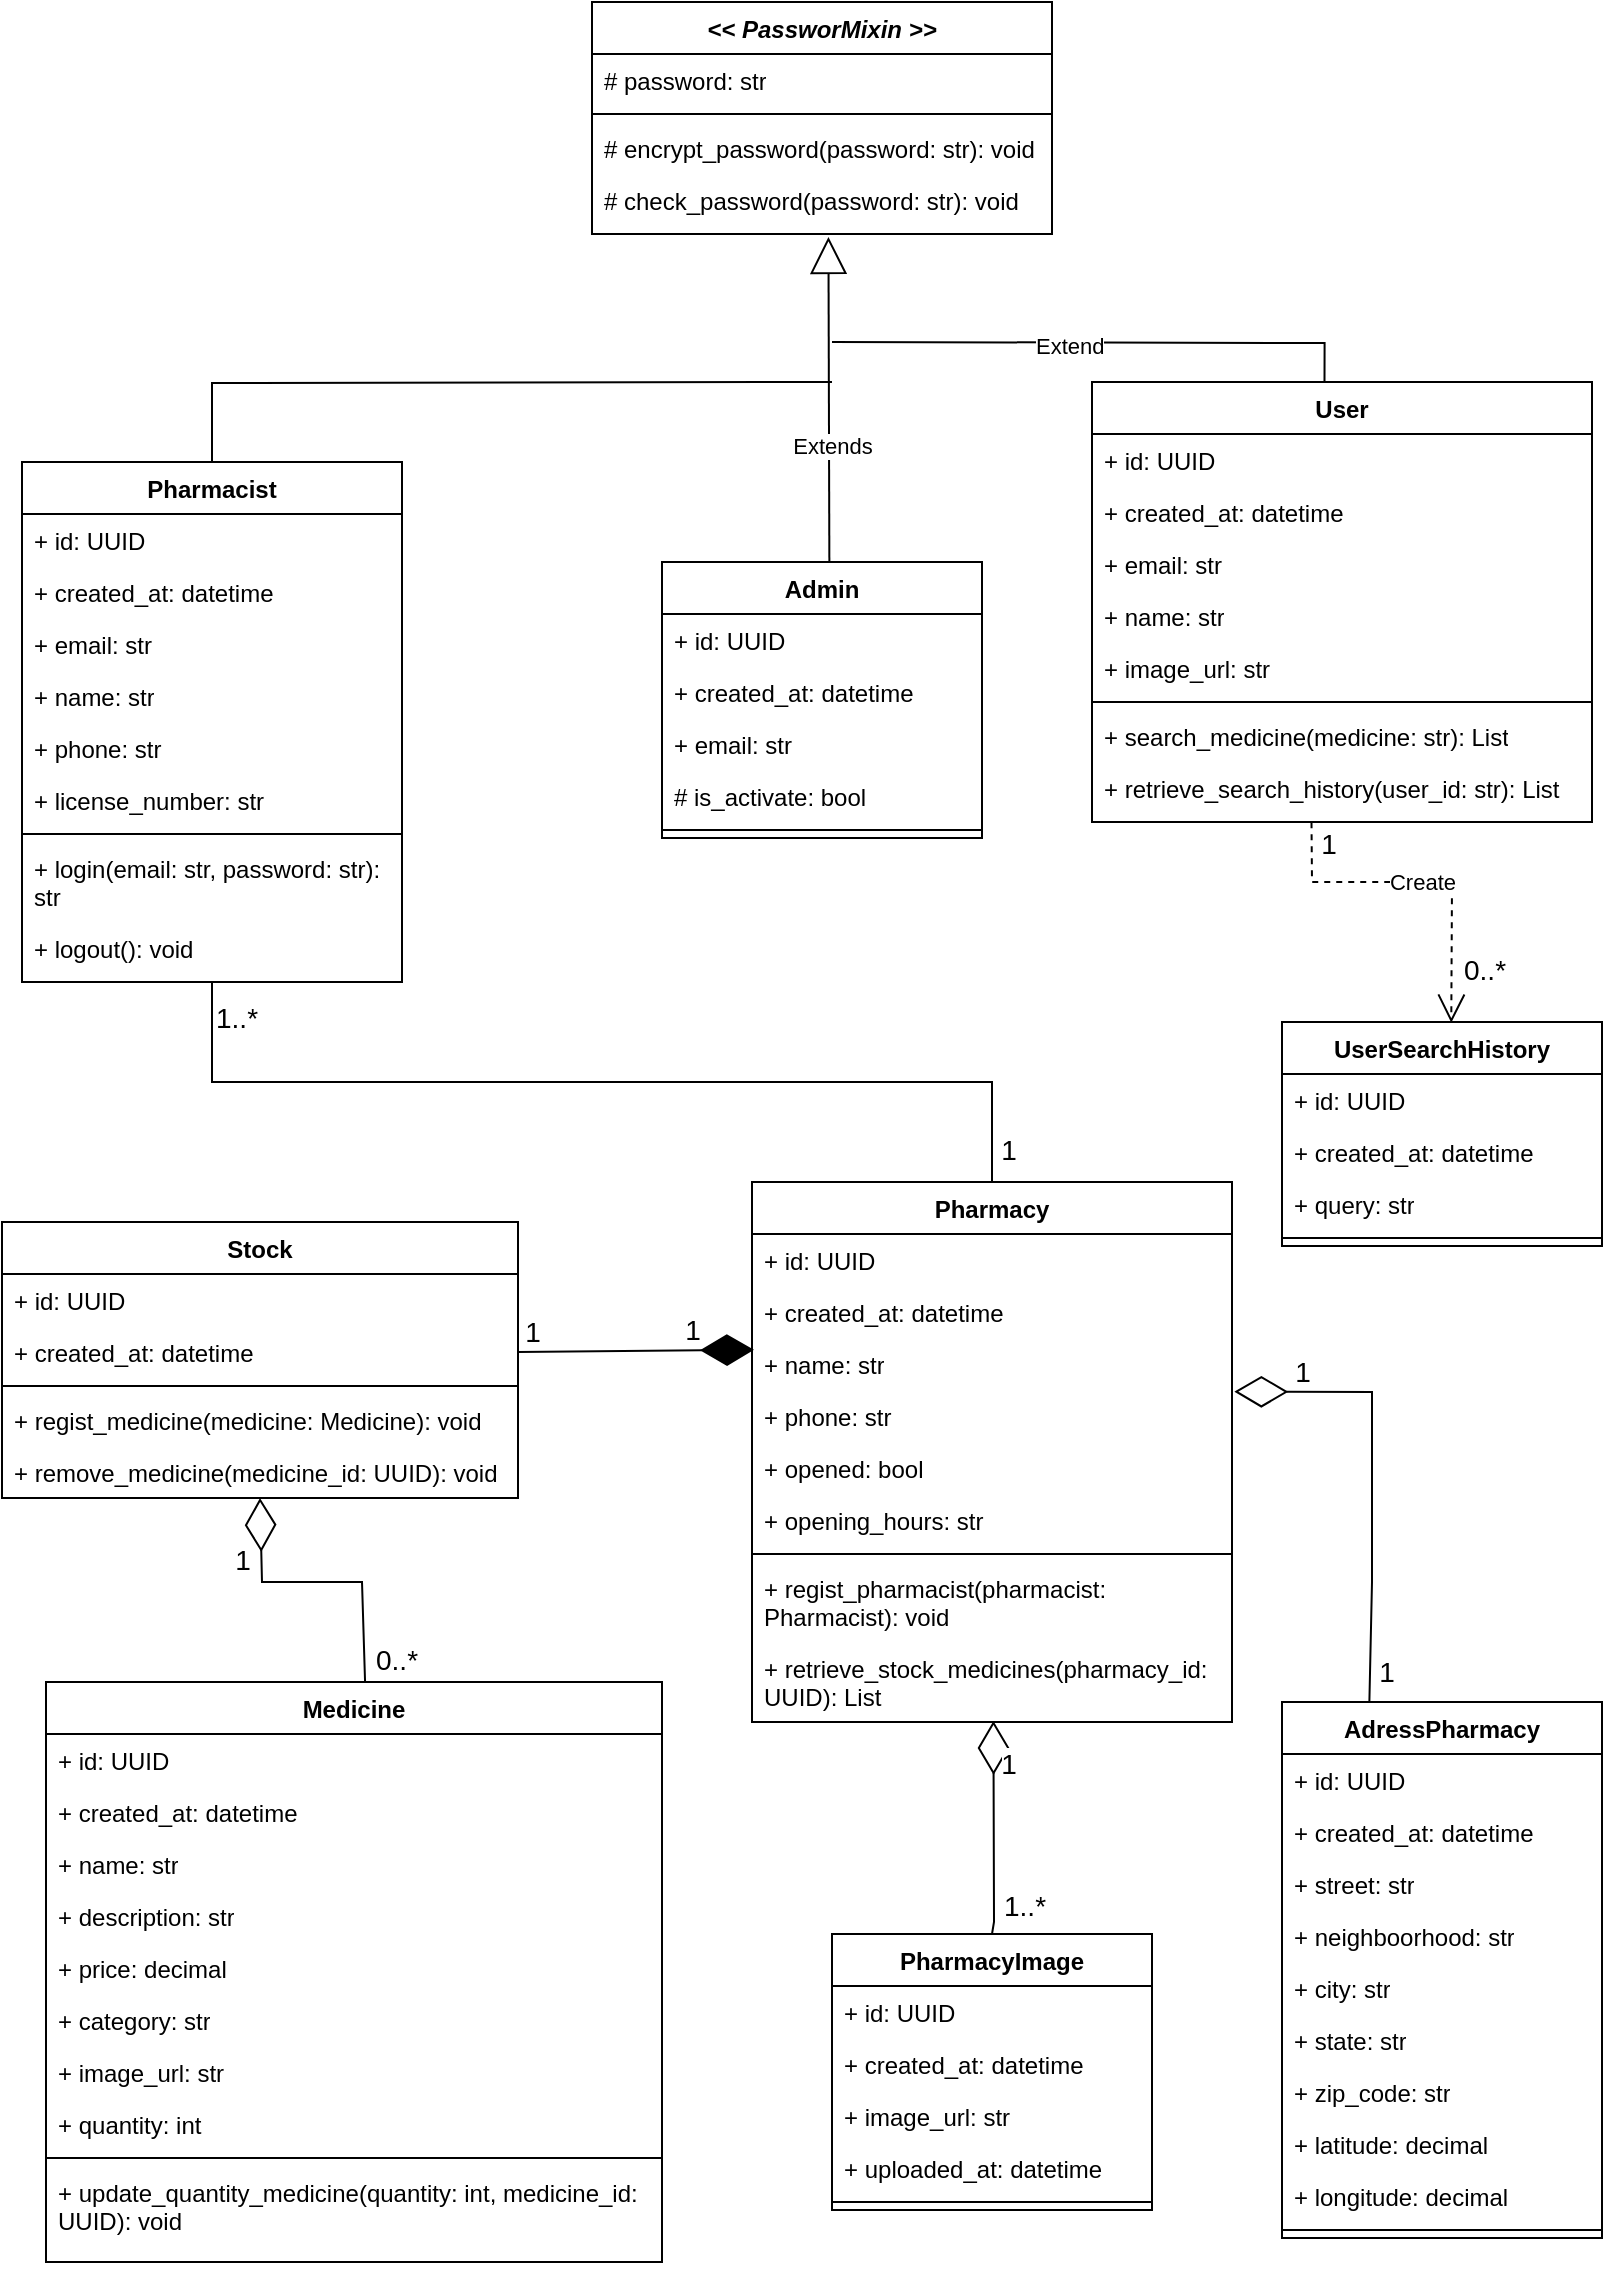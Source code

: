 <mxfile version="26.2.14">
  <diagram id="C5RBs43oDa-KdzZeNtuy" name="Page-1">
    <mxGraphModel dx="1694" dy="2265" grid="1" gridSize="10" guides="1" tooltips="1" connect="1" arrows="1" fold="1" page="1" pageScale="1" pageWidth="827" pageHeight="1169" math="0" shadow="0">
      <root>
        <mxCell id="WIyWlLk6GJQsqaUBKTNV-0" />
        <mxCell id="WIyWlLk6GJQsqaUBKTNV-1" parent="WIyWlLk6GJQsqaUBKTNV-0" />
        <mxCell id="_GFIO8papXf1llvLR9WM-0" value="User" style="swimlane;fontStyle=1;align=center;verticalAlign=top;childLayout=stackLayout;horizontal=1;startSize=26;horizontalStack=0;resizeParent=1;resizeParentMax=0;resizeLast=0;collapsible=1;marginBottom=0;whiteSpace=wrap;html=1;" vertex="1" parent="WIyWlLk6GJQsqaUBKTNV-1">
          <mxGeometry x="565" y="-970" width="250" height="220" as="geometry" />
        </mxCell>
        <mxCell id="_GFIO8papXf1llvLR9WM-46" value="+ id: UUID" style="text;strokeColor=none;fillColor=none;align=left;verticalAlign=top;spacingLeft=4;spacingRight=4;overflow=hidden;rotatable=0;points=[[0,0.5],[1,0.5]];portConstraint=eastwest;whiteSpace=wrap;html=1;" vertex="1" parent="_GFIO8papXf1llvLR9WM-0">
          <mxGeometry y="26" width="250" height="26" as="geometry" />
        </mxCell>
        <mxCell id="_GFIO8papXf1llvLR9WM-49" value="+ created_at: datetime" style="text;strokeColor=none;fillColor=none;align=left;verticalAlign=top;spacingLeft=4;spacingRight=4;overflow=hidden;rotatable=0;points=[[0,0.5],[1,0.5]];portConstraint=eastwest;whiteSpace=wrap;html=1;" vertex="1" parent="_GFIO8papXf1llvLR9WM-0">
          <mxGeometry y="52" width="250" height="26" as="geometry" />
        </mxCell>
        <mxCell id="_GFIO8papXf1llvLR9WM-1" value="&lt;div&gt;+ email: str&lt;/div&gt;" style="text;strokeColor=none;fillColor=none;align=left;verticalAlign=top;spacingLeft=4;spacingRight=4;overflow=hidden;rotatable=0;points=[[0,0.5],[1,0.5]];portConstraint=eastwest;whiteSpace=wrap;html=1;" vertex="1" parent="_GFIO8papXf1llvLR9WM-0">
          <mxGeometry y="78" width="250" height="26" as="geometry" />
        </mxCell>
        <mxCell id="_GFIO8papXf1llvLR9WM-48" value="+ name: str" style="text;strokeColor=none;fillColor=none;align=left;verticalAlign=top;spacingLeft=4;spacingRight=4;overflow=hidden;rotatable=0;points=[[0,0.5],[1,0.5]];portConstraint=eastwest;whiteSpace=wrap;html=1;" vertex="1" parent="_GFIO8papXf1llvLR9WM-0">
          <mxGeometry y="104" width="250" height="26" as="geometry" />
        </mxCell>
        <mxCell id="_GFIO8papXf1llvLR9WM-102" value="+ image_url: str" style="text;strokeColor=none;fillColor=none;align=left;verticalAlign=top;spacingLeft=4;spacingRight=4;overflow=hidden;rotatable=0;points=[[0,0.5],[1,0.5]];portConstraint=eastwest;whiteSpace=wrap;html=1;" vertex="1" parent="_GFIO8papXf1llvLR9WM-0">
          <mxGeometry y="130" width="250" height="26" as="geometry" />
        </mxCell>
        <mxCell id="_GFIO8papXf1llvLR9WM-2" value="" style="line;strokeWidth=1;fillColor=none;align=left;verticalAlign=middle;spacingTop=-1;spacingLeft=3;spacingRight=3;rotatable=0;labelPosition=right;points=[];portConstraint=eastwest;strokeColor=inherit;" vertex="1" parent="_GFIO8papXf1llvLR9WM-0">
          <mxGeometry y="156" width="250" height="8" as="geometry" />
        </mxCell>
        <mxCell id="_GFIO8papXf1llvLR9WM-176" value="+ search_medicine(medicine: str): List" style="text;strokeColor=none;fillColor=none;align=left;verticalAlign=top;spacingLeft=4;spacingRight=4;overflow=hidden;rotatable=0;points=[[0,0.5],[1,0.5]];portConstraint=eastwest;whiteSpace=wrap;html=1;" vertex="1" parent="_GFIO8papXf1llvLR9WM-0">
          <mxGeometry y="164" width="250" height="26" as="geometry" />
        </mxCell>
        <mxCell id="_GFIO8papXf1llvLR9WM-184" value="+ retrieve_search_history(user_id: str): List" style="text;strokeColor=none;fillColor=none;align=left;verticalAlign=top;spacingLeft=4;spacingRight=4;overflow=hidden;rotatable=0;points=[[0,0.5],[1,0.5]];portConstraint=eastwest;whiteSpace=wrap;html=1;" vertex="1" parent="_GFIO8papXf1llvLR9WM-0">
          <mxGeometry y="190" width="250" height="30" as="geometry" />
        </mxCell>
        <mxCell id="_GFIO8papXf1llvLR9WM-4" value="Admin" style="swimlane;fontStyle=1;align=center;verticalAlign=top;childLayout=stackLayout;horizontal=1;startSize=26;horizontalStack=0;resizeParent=1;resizeParentMax=0;resizeLast=0;collapsible=1;marginBottom=0;whiteSpace=wrap;html=1;" vertex="1" parent="WIyWlLk6GJQsqaUBKTNV-1">
          <mxGeometry x="350" y="-880" width="160" height="138" as="geometry" />
        </mxCell>
        <mxCell id="_GFIO8papXf1llvLR9WM-5" value="+ id: UUID" style="text;strokeColor=none;fillColor=none;align=left;verticalAlign=top;spacingLeft=4;spacingRight=4;overflow=hidden;rotatable=0;points=[[0,0.5],[1,0.5]];portConstraint=eastwest;whiteSpace=wrap;html=1;" vertex="1" parent="_GFIO8papXf1llvLR9WM-4">
          <mxGeometry y="26" width="160" height="26" as="geometry" />
        </mxCell>
        <mxCell id="_GFIO8papXf1llvLR9WM-55" value="+ created_at: datetime" style="text;strokeColor=none;fillColor=none;align=left;verticalAlign=top;spacingLeft=4;spacingRight=4;overflow=hidden;rotatable=0;points=[[0,0.5],[1,0.5]];portConstraint=eastwest;whiteSpace=wrap;html=1;" vertex="1" parent="_GFIO8papXf1llvLR9WM-4">
          <mxGeometry y="52" width="160" height="26" as="geometry" />
        </mxCell>
        <mxCell id="_GFIO8papXf1llvLR9WM-53" value="+ email: str" style="text;strokeColor=none;fillColor=none;align=left;verticalAlign=top;spacingLeft=4;spacingRight=4;overflow=hidden;rotatable=0;points=[[0,0.5],[1,0.5]];portConstraint=eastwest;whiteSpace=wrap;html=1;" vertex="1" parent="_GFIO8papXf1llvLR9WM-4">
          <mxGeometry y="78" width="160" height="26" as="geometry" />
        </mxCell>
        <mxCell id="_GFIO8papXf1llvLR9WM-105" value="# is_activate: bool" style="text;strokeColor=none;fillColor=none;align=left;verticalAlign=top;spacingLeft=4;spacingRight=4;overflow=hidden;rotatable=0;points=[[0,0.5],[1,0.5]];portConstraint=eastwest;whiteSpace=wrap;html=1;" vertex="1" parent="_GFIO8papXf1llvLR9WM-4">
          <mxGeometry y="104" width="160" height="26" as="geometry" />
        </mxCell>
        <mxCell id="_GFIO8papXf1llvLR9WM-6" value="" style="line;strokeWidth=1;fillColor=none;align=left;verticalAlign=middle;spacingTop=-1;spacingLeft=3;spacingRight=3;rotatable=0;labelPosition=right;points=[];portConstraint=eastwest;strokeColor=inherit;" vertex="1" parent="_GFIO8papXf1llvLR9WM-4">
          <mxGeometry y="130" width="160" height="8" as="geometry" />
        </mxCell>
        <mxCell id="_GFIO8papXf1llvLR9WM-8" value="UserSearchHistory" style="swimlane;fontStyle=1;align=center;verticalAlign=top;childLayout=stackLayout;horizontal=1;startSize=26;horizontalStack=0;resizeParent=1;resizeParentMax=0;resizeLast=0;collapsible=1;marginBottom=0;whiteSpace=wrap;html=1;" vertex="1" parent="WIyWlLk6GJQsqaUBKTNV-1">
          <mxGeometry x="660" y="-650" width="160" height="112" as="geometry" />
        </mxCell>
        <mxCell id="_GFIO8papXf1llvLR9WM-9" value="+ id: UUID" style="text;strokeColor=none;fillColor=none;align=left;verticalAlign=top;spacingLeft=4;spacingRight=4;overflow=hidden;rotatable=0;points=[[0,0.5],[1,0.5]];portConstraint=eastwest;whiteSpace=wrap;html=1;" vertex="1" parent="_GFIO8papXf1llvLR9WM-8">
          <mxGeometry y="26" width="160" height="26" as="geometry" />
        </mxCell>
        <mxCell id="_GFIO8papXf1llvLR9WM-106" value="+ created_at: datetime" style="text;strokeColor=none;fillColor=none;align=left;verticalAlign=top;spacingLeft=4;spacingRight=4;overflow=hidden;rotatable=0;points=[[0,0.5],[1,0.5]];portConstraint=eastwest;whiteSpace=wrap;html=1;" vertex="1" parent="_GFIO8papXf1llvLR9WM-8">
          <mxGeometry y="52" width="160" height="26" as="geometry" />
        </mxCell>
        <mxCell id="_GFIO8papXf1llvLR9WM-107" value="+ query: str" style="text;strokeColor=none;fillColor=none;align=left;verticalAlign=top;spacingLeft=4;spacingRight=4;overflow=hidden;rotatable=0;points=[[0,0.5],[1,0.5]];portConstraint=eastwest;whiteSpace=wrap;html=1;" vertex="1" parent="_GFIO8papXf1llvLR9WM-8">
          <mxGeometry y="78" width="160" height="26" as="geometry" />
        </mxCell>
        <mxCell id="_GFIO8papXf1llvLR9WM-10" value="" style="line;strokeWidth=1;fillColor=none;align=left;verticalAlign=middle;spacingTop=-1;spacingLeft=3;spacingRight=3;rotatable=0;labelPosition=right;points=[];portConstraint=eastwest;strokeColor=inherit;" vertex="1" parent="_GFIO8papXf1llvLR9WM-8">
          <mxGeometry y="104" width="160" height="8" as="geometry" />
        </mxCell>
        <mxCell id="_GFIO8papXf1llvLR9WM-12" value="Pharmacy" style="swimlane;fontStyle=1;align=center;verticalAlign=top;childLayout=stackLayout;horizontal=1;startSize=26;horizontalStack=0;resizeParent=1;resizeParentMax=0;resizeLast=0;collapsible=1;marginBottom=0;whiteSpace=wrap;html=1;" vertex="1" parent="WIyWlLk6GJQsqaUBKTNV-1">
          <mxGeometry x="395" y="-570" width="240" height="270" as="geometry" />
        </mxCell>
        <mxCell id="_GFIO8papXf1llvLR9WM-125" value="+ id: UUID" style="text;strokeColor=none;fillColor=none;align=left;verticalAlign=top;spacingLeft=4;spacingRight=4;overflow=hidden;rotatable=0;points=[[0,0.5],[1,0.5]];portConstraint=eastwest;whiteSpace=wrap;html=1;" vertex="1" parent="_GFIO8papXf1llvLR9WM-12">
          <mxGeometry y="26" width="240" height="26" as="geometry" />
        </mxCell>
        <mxCell id="_GFIO8papXf1llvLR9WM-13" value="+ created_at: datetime" style="text;strokeColor=none;fillColor=none;align=left;verticalAlign=top;spacingLeft=4;spacingRight=4;overflow=hidden;rotatable=0;points=[[0,0.5],[1,0.5]];portConstraint=eastwest;whiteSpace=wrap;html=1;" vertex="1" parent="_GFIO8papXf1llvLR9WM-12">
          <mxGeometry y="52" width="240" height="26" as="geometry" />
        </mxCell>
        <mxCell id="_GFIO8papXf1llvLR9WM-130" value="+ name: str" style="text;strokeColor=none;fillColor=none;align=left;verticalAlign=top;spacingLeft=4;spacingRight=4;overflow=hidden;rotatable=0;points=[[0,0.5],[1,0.5]];portConstraint=eastwest;whiteSpace=wrap;html=1;" vertex="1" parent="_GFIO8papXf1llvLR9WM-12">
          <mxGeometry y="78" width="240" height="26" as="geometry" />
        </mxCell>
        <mxCell id="_GFIO8papXf1llvLR9WM-129" value="+ phone: str" style="text;strokeColor=none;fillColor=none;align=left;verticalAlign=top;spacingLeft=4;spacingRight=4;overflow=hidden;rotatable=0;points=[[0,0.5],[1,0.5]];portConstraint=eastwest;whiteSpace=wrap;html=1;" vertex="1" parent="_GFIO8papXf1llvLR9WM-12">
          <mxGeometry y="104" width="240" height="26" as="geometry" />
        </mxCell>
        <mxCell id="_GFIO8papXf1llvLR9WM-128" value="+ opened: bool" style="text;strokeColor=none;fillColor=none;align=left;verticalAlign=top;spacingLeft=4;spacingRight=4;overflow=hidden;rotatable=0;points=[[0,0.5],[1,0.5]];portConstraint=eastwest;whiteSpace=wrap;html=1;" vertex="1" parent="_GFIO8papXf1llvLR9WM-12">
          <mxGeometry y="130" width="240" height="26" as="geometry" />
        </mxCell>
        <mxCell id="_GFIO8papXf1llvLR9WM-127" value="+ opening_hours: str" style="text;strokeColor=none;fillColor=none;align=left;verticalAlign=top;spacingLeft=4;spacingRight=4;overflow=hidden;rotatable=0;points=[[0,0.5],[1,0.5]];portConstraint=eastwest;whiteSpace=wrap;html=1;" vertex="1" parent="_GFIO8papXf1llvLR9WM-12">
          <mxGeometry y="156" width="240" height="26" as="geometry" />
        </mxCell>
        <mxCell id="_GFIO8papXf1llvLR9WM-14" value="" style="line;strokeWidth=1;fillColor=none;align=left;verticalAlign=middle;spacingTop=-1;spacingLeft=3;spacingRight=3;rotatable=0;labelPosition=right;points=[];portConstraint=eastwest;strokeColor=inherit;" vertex="1" parent="_GFIO8papXf1llvLR9WM-12">
          <mxGeometry y="182" width="240" height="8" as="geometry" />
        </mxCell>
        <mxCell id="_GFIO8papXf1llvLR9WM-15" value="+ regist_pharmacist(pharmacist: Pharmacist): void" style="text;strokeColor=none;fillColor=none;align=left;verticalAlign=top;spacingLeft=4;spacingRight=4;overflow=hidden;rotatable=0;points=[[0,0.5],[1,0.5]];portConstraint=eastwest;whiteSpace=wrap;html=1;" vertex="1" parent="_GFIO8papXf1llvLR9WM-12">
          <mxGeometry y="190" width="240" height="40" as="geometry" />
        </mxCell>
        <mxCell id="_GFIO8papXf1llvLR9WM-165" value="+ retrieve_stock_medicines(pharmacy_id: UUID): List" style="text;strokeColor=none;fillColor=none;align=left;verticalAlign=top;spacingLeft=4;spacingRight=4;overflow=hidden;rotatable=0;points=[[0,0.5],[1,0.5]];portConstraint=eastwest;whiteSpace=wrap;html=1;" vertex="1" parent="_GFIO8papXf1llvLR9WM-12">
          <mxGeometry y="230" width="240" height="40" as="geometry" />
        </mxCell>
        <mxCell id="_GFIO8papXf1llvLR9WM-16" value="Pharmacist" style="swimlane;fontStyle=1;align=center;verticalAlign=top;childLayout=stackLayout;horizontal=1;startSize=26;horizontalStack=0;resizeParent=1;resizeParentMax=0;resizeLast=0;collapsible=1;marginBottom=0;whiteSpace=wrap;html=1;" vertex="1" parent="WIyWlLk6GJQsqaUBKTNV-1">
          <mxGeometry x="30" y="-930" width="190" height="260" as="geometry" />
        </mxCell>
        <mxCell id="_GFIO8papXf1llvLR9WM-17" value="+ id: UUID" style="text;strokeColor=none;fillColor=none;align=left;verticalAlign=top;spacingLeft=4;spacingRight=4;overflow=hidden;rotatable=0;points=[[0,0.5],[1,0.5]];portConstraint=eastwest;whiteSpace=wrap;html=1;" vertex="1" parent="_GFIO8papXf1llvLR9WM-16">
          <mxGeometry y="26" width="190" height="26" as="geometry" />
        </mxCell>
        <mxCell id="_GFIO8papXf1llvLR9WM-103" value="+ created_at: datetime" style="text;strokeColor=none;fillColor=none;align=left;verticalAlign=top;spacingLeft=4;spacingRight=4;overflow=hidden;rotatable=0;points=[[0,0.5],[1,0.5]];portConstraint=eastwest;whiteSpace=wrap;html=1;" vertex="1" parent="_GFIO8papXf1llvLR9WM-16">
          <mxGeometry y="52" width="190" height="26" as="geometry" />
        </mxCell>
        <mxCell id="_GFIO8papXf1llvLR9WM-104" value="+ email: str" style="text;strokeColor=none;fillColor=none;align=left;verticalAlign=top;spacingLeft=4;spacingRight=4;overflow=hidden;rotatable=0;points=[[0,0.5],[1,0.5]];portConstraint=eastwest;whiteSpace=wrap;html=1;" vertex="1" parent="_GFIO8papXf1llvLR9WM-16">
          <mxGeometry y="78" width="190" height="26" as="geometry" />
        </mxCell>
        <mxCell id="_GFIO8papXf1llvLR9WM-143" value="+ name: str" style="text;strokeColor=none;fillColor=none;align=left;verticalAlign=top;spacingLeft=4;spacingRight=4;overflow=hidden;rotatable=0;points=[[0,0.5],[1,0.5]];portConstraint=eastwest;whiteSpace=wrap;html=1;" vertex="1" parent="_GFIO8papXf1llvLR9WM-16">
          <mxGeometry y="104" width="190" height="26" as="geometry" />
        </mxCell>
        <mxCell id="_GFIO8papXf1llvLR9WM-142" value="+ phone: str" style="text;strokeColor=none;fillColor=none;align=left;verticalAlign=top;spacingLeft=4;spacingRight=4;overflow=hidden;rotatable=0;points=[[0,0.5],[1,0.5]];portConstraint=eastwest;whiteSpace=wrap;html=1;" vertex="1" parent="_GFIO8papXf1llvLR9WM-16">
          <mxGeometry y="130" width="190" height="26" as="geometry" />
        </mxCell>
        <mxCell id="_GFIO8papXf1llvLR9WM-141" value="+ license_number: str" style="text;strokeColor=none;fillColor=none;align=left;verticalAlign=top;spacingLeft=4;spacingRight=4;overflow=hidden;rotatable=0;points=[[0,0.5],[1,0.5]];portConstraint=eastwest;whiteSpace=wrap;html=1;" vertex="1" parent="_GFIO8papXf1llvLR9WM-16">
          <mxGeometry y="156" width="190" height="26" as="geometry" />
        </mxCell>
        <mxCell id="_GFIO8papXf1llvLR9WM-168" style="line;strokeWidth=1;fillColor=none;align=left;verticalAlign=middle;spacingTop=-1;spacingLeft=3;spacingRight=3;rotatable=0;labelPosition=right;points=[];portConstraint=eastwest;strokeColor=inherit;" vertex="1" parent="_GFIO8papXf1llvLR9WM-16">
          <mxGeometry y="182" width="190" height="8" as="geometry" />
        </mxCell>
        <mxCell id="_GFIO8papXf1llvLR9WM-174" value="+ login(email: str, password: str): str" style="text;strokeColor=none;fillColor=none;align=left;verticalAlign=top;spacingLeft=4;spacingRight=4;overflow=hidden;rotatable=0;points=[[0,0.5],[1,0.5]];portConstraint=eastwest;whiteSpace=wrap;html=1;" vertex="1" parent="_GFIO8papXf1llvLR9WM-16">
          <mxGeometry y="190" width="190" height="40" as="geometry" />
        </mxCell>
        <mxCell id="_GFIO8papXf1llvLR9WM-175" value="+ logout(): void" style="text;strokeColor=none;fillColor=none;align=left;verticalAlign=top;spacingLeft=4;spacingRight=4;overflow=hidden;rotatable=0;points=[[0,0.5],[1,0.5]];portConstraint=eastwest;whiteSpace=wrap;html=1;" vertex="1" parent="_GFIO8papXf1llvLR9WM-16">
          <mxGeometry y="230" width="190" height="30" as="geometry" />
        </mxCell>
        <mxCell id="_GFIO8papXf1llvLR9WM-20" value="Stock" style="swimlane;fontStyle=1;align=center;verticalAlign=top;childLayout=stackLayout;horizontal=1;startSize=26;horizontalStack=0;resizeParent=1;resizeParentMax=0;resizeLast=0;collapsible=1;marginBottom=0;whiteSpace=wrap;html=1;" vertex="1" parent="WIyWlLk6GJQsqaUBKTNV-1">
          <mxGeometry x="20" y="-550" width="258" height="138" as="geometry" />
        </mxCell>
        <mxCell id="_GFIO8papXf1llvLR9WM-108" value="+ id: UUID" style="text;strokeColor=none;fillColor=none;align=left;verticalAlign=top;spacingLeft=4;spacingRight=4;overflow=hidden;rotatable=0;points=[[0,0.5],[1,0.5]];portConstraint=eastwest;whiteSpace=wrap;html=1;" vertex="1" parent="_GFIO8papXf1llvLR9WM-20">
          <mxGeometry y="26" width="258" height="26" as="geometry" />
        </mxCell>
        <mxCell id="_GFIO8papXf1llvLR9WM-110" value="+ created_at: datetime" style="text;strokeColor=none;fillColor=none;align=left;verticalAlign=top;spacingLeft=4;spacingRight=4;overflow=hidden;rotatable=0;points=[[0,0.5],[1,0.5]];portConstraint=eastwest;whiteSpace=wrap;html=1;" vertex="1" parent="_GFIO8papXf1llvLR9WM-20">
          <mxGeometry y="52" width="258" height="26" as="geometry" />
        </mxCell>
        <mxCell id="_GFIO8papXf1llvLR9WM-162" style="line;strokeWidth=1;fillColor=none;align=left;verticalAlign=middle;spacingTop=-1;spacingLeft=3;spacingRight=3;rotatable=0;labelPosition=right;points=[];portConstraint=eastwest;strokeColor=inherit;" vertex="1" parent="_GFIO8papXf1llvLR9WM-20">
          <mxGeometry y="78" width="258" height="8" as="geometry" />
        </mxCell>
        <mxCell id="_GFIO8papXf1llvLR9WM-163" value="+ regist_medicine(medicine: Medicine): void" style="text;strokeColor=none;fillColor=none;align=left;verticalAlign=top;spacingLeft=4;spacingRight=4;overflow=hidden;rotatable=0;points=[[0,0.5],[1,0.5]];portConstraint=eastwest;whiteSpace=wrap;html=1;" vertex="1" parent="_GFIO8papXf1llvLR9WM-20">
          <mxGeometry y="86" width="258" height="26" as="geometry" />
        </mxCell>
        <mxCell id="_GFIO8papXf1llvLR9WM-164" value="+ remove_medicine(medicine_id: UUID): void" style="text;strokeColor=none;fillColor=none;align=left;verticalAlign=top;spacingLeft=4;spacingRight=4;overflow=hidden;rotatable=0;points=[[0,0.5],[1,0.5]];portConstraint=eastwest;whiteSpace=wrap;html=1;" vertex="1" parent="_GFIO8papXf1llvLR9WM-20">
          <mxGeometry y="112" width="258" height="26" as="geometry" />
        </mxCell>
        <mxCell id="_GFIO8papXf1llvLR9WM-29" value="AdressPharmacy" style="swimlane;fontStyle=1;align=center;verticalAlign=top;childLayout=stackLayout;horizontal=1;startSize=26;horizontalStack=0;resizeParent=1;resizeParentMax=0;resizeLast=0;collapsible=1;marginBottom=0;whiteSpace=wrap;html=1;" vertex="1" parent="WIyWlLk6GJQsqaUBKTNV-1">
          <mxGeometry x="660" y="-310" width="160" height="268" as="geometry" />
        </mxCell>
        <mxCell id="_GFIO8papXf1llvLR9WM-30" value="+ id: UUID" style="text;strokeColor=none;fillColor=none;align=left;verticalAlign=top;spacingLeft=4;spacingRight=4;overflow=hidden;rotatable=0;points=[[0,0.5],[1,0.5]];portConstraint=eastwest;whiteSpace=wrap;html=1;" vertex="1" parent="_GFIO8papXf1llvLR9WM-29">
          <mxGeometry y="26" width="160" height="26" as="geometry" />
        </mxCell>
        <mxCell id="_GFIO8papXf1llvLR9WM-124" value="+ created_at: datetime" style="text;strokeColor=none;fillColor=none;align=left;verticalAlign=top;spacingLeft=4;spacingRight=4;overflow=hidden;rotatable=0;points=[[0,0.5],[1,0.5]];portConstraint=eastwest;whiteSpace=wrap;html=1;" vertex="1" parent="_GFIO8papXf1llvLR9WM-29">
          <mxGeometry y="52" width="160" height="26" as="geometry" />
        </mxCell>
        <mxCell id="_GFIO8papXf1llvLR9WM-146" value="+ street: str" style="text;strokeColor=none;fillColor=none;align=left;verticalAlign=top;spacingLeft=4;spacingRight=4;overflow=hidden;rotatable=0;points=[[0,0.5],[1,0.5]];portConstraint=eastwest;whiteSpace=wrap;html=1;" vertex="1" parent="_GFIO8papXf1llvLR9WM-29">
          <mxGeometry y="78" width="160" height="26" as="geometry" />
        </mxCell>
        <mxCell id="_GFIO8papXf1llvLR9WM-145" value="+ neighboorhood: str" style="text;strokeColor=none;fillColor=none;align=left;verticalAlign=top;spacingLeft=4;spacingRight=4;overflow=hidden;rotatable=0;points=[[0,0.5],[1,0.5]];portConstraint=eastwest;whiteSpace=wrap;html=1;" vertex="1" parent="_GFIO8papXf1llvLR9WM-29">
          <mxGeometry y="104" width="160" height="26" as="geometry" />
        </mxCell>
        <mxCell id="_GFIO8papXf1llvLR9WM-144" value="+ city: str" style="text;strokeColor=none;fillColor=none;align=left;verticalAlign=top;spacingLeft=4;spacingRight=4;overflow=hidden;rotatable=0;points=[[0,0.5],[1,0.5]];portConstraint=eastwest;whiteSpace=wrap;html=1;" vertex="1" parent="_GFIO8papXf1llvLR9WM-29">
          <mxGeometry y="130" width="160" height="26" as="geometry" />
        </mxCell>
        <mxCell id="_GFIO8papXf1llvLR9WM-150" value="+ state: str" style="text;strokeColor=none;fillColor=none;align=left;verticalAlign=top;spacingLeft=4;spacingRight=4;overflow=hidden;rotatable=0;points=[[0,0.5],[1,0.5]];portConstraint=eastwest;whiteSpace=wrap;html=1;" vertex="1" parent="_GFIO8papXf1llvLR9WM-29">
          <mxGeometry y="156" width="160" height="26" as="geometry" />
        </mxCell>
        <mxCell id="_GFIO8papXf1llvLR9WM-149" value="+ zip_code: str" style="text;strokeColor=none;fillColor=none;align=left;verticalAlign=top;spacingLeft=4;spacingRight=4;overflow=hidden;rotatable=0;points=[[0,0.5],[1,0.5]];portConstraint=eastwest;whiteSpace=wrap;html=1;" vertex="1" parent="_GFIO8papXf1llvLR9WM-29">
          <mxGeometry y="182" width="160" height="26" as="geometry" />
        </mxCell>
        <mxCell id="_GFIO8papXf1llvLR9WM-148" value="+ latitude: decimal" style="text;strokeColor=none;fillColor=none;align=left;verticalAlign=top;spacingLeft=4;spacingRight=4;overflow=hidden;rotatable=0;points=[[0,0.5],[1,0.5]];portConstraint=eastwest;whiteSpace=wrap;html=1;" vertex="1" parent="_GFIO8papXf1llvLR9WM-29">
          <mxGeometry y="208" width="160" height="26" as="geometry" />
        </mxCell>
        <mxCell id="_GFIO8papXf1llvLR9WM-151" value="+ longitude: decimal" style="text;strokeColor=none;fillColor=none;align=left;verticalAlign=top;spacingLeft=4;spacingRight=4;overflow=hidden;rotatable=0;points=[[0,0.5],[1,0.5]];portConstraint=eastwest;whiteSpace=wrap;html=1;" vertex="1" parent="_GFIO8papXf1llvLR9WM-29">
          <mxGeometry y="234" width="160" height="26" as="geometry" />
        </mxCell>
        <mxCell id="_GFIO8papXf1llvLR9WM-31" value="" style="line;strokeWidth=1;fillColor=none;align=left;verticalAlign=middle;spacingTop=-1;spacingLeft=3;spacingRight=3;rotatable=0;labelPosition=right;points=[];portConstraint=eastwest;strokeColor=inherit;" vertex="1" parent="_GFIO8papXf1llvLR9WM-29">
          <mxGeometry y="260" width="160" height="8" as="geometry" />
        </mxCell>
        <mxCell id="_GFIO8papXf1llvLR9WM-41" value="PharmacyImage" style="swimlane;fontStyle=1;align=center;verticalAlign=top;childLayout=stackLayout;horizontal=1;startSize=26;horizontalStack=0;resizeParent=1;resizeParentMax=0;resizeLast=0;collapsible=1;marginBottom=0;whiteSpace=wrap;html=1;" vertex="1" parent="WIyWlLk6GJQsqaUBKTNV-1">
          <mxGeometry x="435" y="-194" width="160" height="138" as="geometry" />
        </mxCell>
        <mxCell id="_GFIO8papXf1llvLR9WM-123" value="+ id: UUID" style="text;strokeColor=none;fillColor=none;align=left;verticalAlign=top;spacingLeft=4;spacingRight=4;overflow=hidden;rotatable=0;points=[[0,0.5],[1,0.5]];portConstraint=eastwest;whiteSpace=wrap;html=1;" vertex="1" parent="_GFIO8papXf1llvLR9WM-41">
          <mxGeometry y="26" width="160" height="26" as="geometry" />
        </mxCell>
        <mxCell id="_GFIO8papXf1llvLR9WM-42" value="+ created_at: datetime" style="text;strokeColor=none;fillColor=none;align=left;verticalAlign=top;spacingLeft=4;spacingRight=4;overflow=hidden;rotatable=0;points=[[0,0.5],[1,0.5]];portConstraint=eastwest;whiteSpace=wrap;html=1;" vertex="1" parent="_GFIO8papXf1llvLR9WM-41">
          <mxGeometry y="52" width="160" height="26" as="geometry" />
        </mxCell>
        <mxCell id="_GFIO8papXf1llvLR9WM-139" value="+ image_url: str" style="text;strokeColor=none;fillColor=none;align=left;verticalAlign=top;spacingLeft=4;spacingRight=4;overflow=hidden;rotatable=0;points=[[0,0.5],[1,0.5]];portConstraint=eastwest;whiteSpace=wrap;html=1;" vertex="1" parent="_GFIO8papXf1llvLR9WM-41">
          <mxGeometry y="78" width="160" height="26" as="geometry" />
        </mxCell>
        <mxCell id="_GFIO8papXf1llvLR9WM-147" value="+ uploaded_at: datetime" style="text;strokeColor=none;fillColor=none;align=left;verticalAlign=top;spacingLeft=4;spacingRight=4;overflow=hidden;rotatable=0;points=[[0,0.5],[1,0.5]];portConstraint=eastwest;whiteSpace=wrap;html=1;" vertex="1" parent="_GFIO8papXf1llvLR9WM-41">
          <mxGeometry y="104" width="160" height="26" as="geometry" />
        </mxCell>
        <mxCell id="_GFIO8papXf1llvLR9WM-43" value="" style="line;strokeWidth=1;fillColor=none;align=left;verticalAlign=middle;spacingTop=-1;spacingLeft=3;spacingRight=3;rotatable=0;labelPosition=right;points=[];portConstraint=eastwest;strokeColor=inherit;" vertex="1" parent="_GFIO8papXf1llvLR9WM-41">
          <mxGeometry y="130" width="160" height="8" as="geometry" />
        </mxCell>
        <mxCell id="_GFIO8papXf1llvLR9WM-56" value="&lt;i&gt;&amp;lt;&amp;lt; PassworMixin &amp;gt;&amp;gt;&lt;/i&gt;" style="swimlane;fontStyle=1;align=center;verticalAlign=top;childLayout=stackLayout;horizontal=1;startSize=26;horizontalStack=0;resizeParent=1;resizeParentMax=0;resizeLast=0;collapsible=1;marginBottom=0;whiteSpace=wrap;html=1;" vertex="1" parent="WIyWlLk6GJQsqaUBKTNV-1">
          <mxGeometry x="315" y="-1160" width="230" height="116" as="geometry" />
        </mxCell>
        <mxCell id="_GFIO8papXf1llvLR9WM-59" value="# password: str" style="text;strokeColor=none;fillColor=none;align=left;verticalAlign=top;spacingLeft=4;spacingRight=4;overflow=hidden;rotatable=0;points=[[0,0.5],[1,0.5]];portConstraint=eastwest;whiteSpace=wrap;html=1;" vertex="1" parent="_GFIO8papXf1llvLR9WM-56">
          <mxGeometry y="26" width="230" height="26" as="geometry" />
        </mxCell>
        <mxCell id="_GFIO8papXf1llvLR9WM-62" value="" style="line;strokeWidth=1;fillColor=none;align=left;verticalAlign=middle;spacingTop=-1;spacingLeft=3;spacingRight=3;rotatable=0;labelPosition=right;points=[];portConstraint=eastwest;strokeColor=inherit;" vertex="1" parent="_GFIO8papXf1llvLR9WM-56">
          <mxGeometry y="52" width="230" height="8" as="geometry" />
        </mxCell>
        <mxCell id="_GFIO8papXf1llvLR9WM-63" value="# encrypt_password(password: str): void&amp;nbsp;" style="text;strokeColor=none;fillColor=none;align=left;verticalAlign=top;spacingLeft=4;spacingRight=4;overflow=hidden;rotatable=0;points=[[0,0.5],[1,0.5]];portConstraint=eastwest;whiteSpace=wrap;html=1;" vertex="1" parent="_GFIO8papXf1llvLR9WM-56">
          <mxGeometry y="60" width="230" height="26" as="geometry" />
        </mxCell>
        <mxCell id="_GFIO8papXf1llvLR9WM-64" value="# check_password(password: str): void" style="text;strokeColor=none;fillColor=none;align=left;verticalAlign=top;spacingLeft=4;spacingRight=4;overflow=hidden;rotatable=0;points=[[0,0.5],[1,0.5]];portConstraint=eastwest;whiteSpace=wrap;html=1;" vertex="1" parent="_GFIO8papXf1llvLR9WM-56">
          <mxGeometry y="86" width="230" height="30" as="geometry" />
        </mxCell>
        <mxCell id="_GFIO8papXf1llvLR9WM-65" value="Extends" style="endArrow=block;endSize=16;endFill=0;html=1;rounded=0;entryX=0.514;entryY=1.048;entryDx=0;entryDy=0;entryPerimeter=0;exitX=0.523;exitY=0.002;exitDx=0;exitDy=0;exitPerimeter=0;" edge="1" parent="WIyWlLk6GJQsqaUBKTNV-1" source="_GFIO8papXf1llvLR9WM-4" target="_GFIO8papXf1llvLR9WM-64">
          <mxGeometry x="-0.288" y="-1" width="160" relative="1" as="geometry">
            <mxPoint x="433.9" y="-1092.284" as="sourcePoint" />
            <mxPoint x="273.9" y="-1092.284" as="targetPoint" />
            <Array as="points" />
            <mxPoint as="offset" />
          </mxGeometry>
        </mxCell>
        <mxCell id="_GFIO8papXf1llvLR9WM-69" value="" style="endArrow=none;html=1;edgeStyle=orthogonalEdgeStyle;rounded=0;entryX=0.465;entryY=0.002;entryDx=0;entryDy=0;entryPerimeter=0;" edge="1" parent="WIyWlLk6GJQsqaUBKTNV-1" target="_GFIO8papXf1llvLR9WM-0">
          <mxGeometry relative="1" as="geometry">
            <mxPoint x="435" y="-990" as="sourcePoint" />
            <mxPoint x="327" y="-773" as="targetPoint" />
          </mxGeometry>
        </mxCell>
        <mxCell id="_GFIO8papXf1llvLR9WM-70" value="Extend" style="edgeLabel;resizable=0;html=1;align=left;verticalAlign=bottom;" connectable="0" vertex="1" parent="_GFIO8papXf1llvLR9WM-69">
          <mxGeometry x="-1" relative="1" as="geometry">
            <mxPoint x="100" y="10" as="offset" />
          </mxGeometry>
        </mxCell>
        <mxCell id="_GFIO8papXf1llvLR9WM-72" value="" style="endArrow=none;html=1;edgeStyle=orthogonalEdgeStyle;rounded=0;" edge="1" parent="WIyWlLk6GJQsqaUBKTNV-1" target="_GFIO8papXf1llvLR9WM-16">
          <mxGeometry relative="1" as="geometry">
            <mxPoint x="435" y="-970" as="sourcePoint" />
            <mxPoint x="137" y="-840" as="targetPoint" />
          </mxGeometry>
        </mxCell>
        <mxCell id="_GFIO8papXf1llvLR9WM-74" value="" style="endArrow=diamondThin;endFill=1;endSize=24;html=1;rounded=0;exitX=1;exitY=0.5;exitDx=0;exitDy=0;entryX=0.004;entryY=0.228;entryDx=0;entryDy=0;entryPerimeter=0;" edge="1" parent="WIyWlLk6GJQsqaUBKTNV-1" source="_GFIO8papXf1llvLR9WM-110" target="_GFIO8papXf1llvLR9WM-130">
          <mxGeometry width="160" relative="1" as="geometry">
            <mxPoint x="227" y="-523" as="sourcePoint" />
            <mxPoint x="390" y="-486" as="targetPoint" />
          </mxGeometry>
        </mxCell>
        <mxCell id="_GFIO8papXf1llvLR9WM-93" value="1" style="edgeLabel;html=1;align=center;verticalAlign=middle;resizable=0;points=[];fontSize=14;" vertex="1" connectable="0" parent="_GFIO8papXf1llvLR9WM-74">
          <mxGeometry x="-0.907" y="1" relative="1" as="geometry">
            <mxPoint x="1" y="-9" as="offset" />
          </mxGeometry>
        </mxCell>
        <mxCell id="_GFIO8papXf1llvLR9WM-94" value="1" style="edgeLabel;html=1;align=center;verticalAlign=middle;resizable=0;points=[];fontSize=14;" vertex="1" connectable="0" parent="_GFIO8papXf1llvLR9WM-74">
          <mxGeometry x="0.785" relative="1" as="geometry">
            <mxPoint x="-19" y="-10" as="offset" />
          </mxGeometry>
        </mxCell>
        <mxCell id="_GFIO8papXf1llvLR9WM-81" value="" style="endArrow=diamondThin;endFill=0;endSize=24;html=1;rounded=0;entryX=0.5;entryY=1;entryDx=0;entryDy=0;exitX=0.518;exitY=0.001;exitDx=0;exitDy=0;exitPerimeter=0;" edge="1" parent="WIyWlLk6GJQsqaUBKTNV-1" source="_GFIO8papXf1llvLR9WM-118" target="_GFIO8papXf1llvLR9WM-20">
          <mxGeometry width="160" relative="1" as="geometry">
            <mxPoint x="357" y="-430" as="sourcePoint" />
            <mxPoint x="139.48" y="-457.948" as="targetPoint" />
            <Array as="points">
              <mxPoint x="200" y="-370" />
              <mxPoint x="150" y="-370" />
            </Array>
          </mxGeometry>
        </mxCell>
        <mxCell id="_GFIO8papXf1llvLR9WM-95" value="1" style="edgeLabel;html=1;align=center;verticalAlign=middle;resizable=0;points=[];fontSize=14;" vertex="1" connectable="0" parent="_GFIO8papXf1llvLR9WM-81">
          <mxGeometry x="0.712" relative="1" as="geometry">
            <mxPoint x="-10" y="10" as="offset" />
          </mxGeometry>
        </mxCell>
        <mxCell id="_GFIO8papXf1llvLR9WM-96" value="0..*" style="edgeLabel;html=1;align=center;verticalAlign=middle;resizable=0;points=[];fontSize=14;" vertex="1" connectable="0" parent="_GFIO8papXf1llvLR9WM-81">
          <mxGeometry x="-0.89" relative="1" as="geometry">
            <mxPoint x="15" y="-4" as="offset" />
          </mxGeometry>
        </mxCell>
        <mxCell id="_GFIO8papXf1llvLR9WM-99" value="" style="endArrow=none;html=1;edgeStyle=orthogonalEdgeStyle;rounded=0;exitX=0.5;exitY=0;exitDx=0;exitDy=0;entryX=0.5;entryY=1;entryDx=0;entryDy=0;" edge="1" parent="WIyWlLk6GJQsqaUBKTNV-1" source="_GFIO8papXf1llvLR9WM-12" target="_GFIO8papXf1llvLR9WM-16">
          <mxGeometry relative="1" as="geometry">
            <mxPoint x="170" y="-721" as="sourcePoint" />
            <mxPoint x="94.48" y="-713.78" as="targetPoint" />
          </mxGeometry>
        </mxCell>
        <mxCell id="_GFIO8papXf1llvLR9WM-100" value="&lt;font style=&quot;font-size: 14px;&quot;&gt;1&lt;/font&gt;" style="edgeLabel;html=1;align=center;verticalAlign=middle;resizable=0;points=[];" vertex="1" connectable="0" parent="_GFIO8papXf1llvLR9WM-99">
          <mxGeometry x="-0.933" y="-1" relative="1" as="geometry">
            <mxPoint x="7" as="offset" />
          </mxGeometry>
        </mxCell>
        <mxCell id="_GFIO8papXf1llvLR9WM-101" value="1..*" style="edgeLabel;html=1;align=center;verticalAlign=middle;resizable=0;points=[];fontSize=14;" vertex="1" connectable="0" parent="_GFIO8papXf1llvLR9WM-99">
          <mxGeometry x="0.881" y="-1" relative="1" as="geometry">
            <mxPoint x="11" y="-11" as="offset" />
          </mxGeometry>
        </mxCell>
        <mxCell id="_GFIO8papXf1llvLR9WM-118" value="Medicine" style="swimlane;fontStyle=1;align=center;verticalAlign=top;childLayout=stackLayout;horizontal=1;startSize=26;horizontalStack=0;resizeParent=1;resizeParentMax=0;resizeLast=0;collapsible=1;marginBottom=0;whiteSpace=wrap;html=1;" vertex="1" parent="WIyWlLk6GJQsqaUBKTNV-1">
          <mxGeometry x="42" y="-320" width="308" height="290" as="geometry" />
        </mxCell>
        <mxCell id="_GFIO8papXf1llvLR9WM-119" value="+ id: UUID" style="text;strokeColor=none;fillColor=none;align=left;verticalAlign=top;spacingLeft=4;spacingRight=4;overflow=hidden;rotatable=0;points=[[0,0.5],[1,0.5]];portConstraint=eastwest;whiteSpace=wrap;html=1;" vertex="1" parent="_GFIO8papXf1llvLR9WM-118">
          <mxGeometry y="26" width="308" height="26" as="geometry" />
        </mxCell>
        <mxCell id="_GFIO8papXf1llvLR9WM-122" value="+ created_at: datetime" style="text;strokeColor=none;fillColor=none;align=left;verticalAlign=top;spacingLeft=4;spacingRight=4;overflow=hidden;rotatable=0;points=[[0,0.5],[1,0.5]];portConstraint=eastwest;whiteSpace=wrap;html=1;" vertex="1" parent="_GFIO8papXf1llvLR9WM-118">
          <mxGeometry y="52" width="308" height="26" as="geometry" />
        </mxCell>
        <mxCell id="_GFIO8papXf1llvLR9WM-135" value="+ name: str" style="text;strokeColor=none;fillColor=none;align=left;verticalAlign=top;spacingLeft=4;spacingRight=4;overflow=hidden;rotatable=0;points=[[0,0.5],[1,0.5]];portConstraint=eastwest;whiteSpace=wrap;html=1;" vertex="1" parent="_GFIO8papXf1llvLR9WM-118">
          <mxGeometry y="78" width="308" height="26" as="geometry" />
        </mxCell>
        <mxCell id="_GFIO8papXf1llvLR9WM-134" value="+ description: str" style="text;strokeColor=none;fillColor=none;align=left;verticalAlign=top;spacingLeft=4;spacingRight=4;overflow=hidden;rotatable=0;points=[[0,0.5],[1,0.5]];portConstraint=eastwest;whiteSpace=wrap;html=1;" vertex="1" parent="_GFIO8papXf1llvLR9WM-118">
          <mxGeometry y="104" width="308" height="26" as="geometry" />
        </mxCell>
        <mxCell id="_GFIO8papXf1llvLR9WM-133" value="+ price: decimal" style="text;strokeColor=none;fillColor=none;align=left;verticalAlign=top;spacingLeft=4;spacingRight=4;overflow=hidden;rotatable=0;points=[[0,0.5],[1,0.5]];portConstraint=eastwest;whiteSpace=wrap;html=1;" vertex="1" parent="_GFIO8papXf1llvLR9WM-118">
          <mxGeometry y="130" width="308" height="26" as="geometry" />
        </mxCell>
        <mxCell id="_GFIO8papXf1llvLR9WM-136" value="+ category: str" style="text;strokeColor=none;fillColor=none;align=left;verticalAlign=top;spacingLeft=4;spacingRight=4;overflow=hidden;rotatable=0;points=[[0,0.5],[1,0.5]];portConstraint=eastwest;whiteSpace=wrap;html=1;" vertex="1" parent="_GFIO8papXf1llvLR9WM-118">
          <mxGeometry y="156" width="308" height="26" as="geometry" />
        </mxCell>
        <mxCell id="_GFIO8papXf1llvLR9WM-137" value="+ image_url: str" style="text;strokeColor=none;fillColor=none;align=left;verticalAlign=top;spacingLeft=4;spacingRight=4;overflow=hidden;rotatable=0;points=[[0,0.5],[1,0.5]];portConstraint=eastwest;whiteSpace=wrap;html=1;" vertex="1" parent="_GFIO8papXf1llvLR9WM-118">
          <mxGeometry y="182" width="308" height="26" as="geometry" />
        </mxCell>
        <mxCell id="_GFIO8papXf1llvLR9WM-138" value="+ quantity: int" style="text;strokeColor=none;fillColor=none;align=left;verticalAlign=top;spacingLeft=4;spacingRight=4;overflow=hidden;rotatable=0;points=[[0,0.5],[1,0.5]];portConstraint=eastwest;whiteSpace=wrap;html=1;" vertex="1" parent="_GFIO8papXf1llvLR9WM-118">
          <mxGeometry y="208" width="308" height="26" as="geometry" />
        </mxCell>
        <mxCell id="_GFIO8papXf1llvLR9WM-120" value="" style="line;strokeWidth=1;fillColor=none;align=left;verticalAlign=middle;spacingTop=-1;spacingLeft=3;spacingRight=3;rotatable=0;labelPosition=right;points=[];portConstraint=eastwest;strokeColor=inherit;" vertex="1" parent="_GFIO8papXf1llvLR9WM-118">
          <mxGeometry y="234" width="308" height="8" as="geometry" />
        </mxCell>
        <mxCell id="_GFIO8papXf1llvLR9WM-121" value="+ update_quantity_medicine(quantity: int, medicine_id: UUID): void" style="text;strokeColor=none;fillColor=none;align=left;verticalAlign=top;spacingLeft=4;spacingRight=4;overflow=hidden;rotatable=0;points=[[0,0.5],[1,0.5]];portConstraint=eastwest;whiteSpace=wrap;html=1;" vertex="1" parent="_GFIO8papXf1llvLR9WM-118">
          <mxGeometry y="242" width="308" height="48" as="geometry" />
        </mxCell>
        <mxCell id="_GFIO8papXf1llvLR9WM-152" value="" style="endArrow=diamondThin;endFill=0;endSize=24;html=1;rounded=0;exitX=0.273;exitY=0.001;exitDx=0;exitDy=0;exitPerimeter=0;entryX=1.005;entryY=1.033;entryDx=0;entryDy=0;entryPerimeter=0;" edge="1" parent="WIyWlLk6GJQsqaUBKTNV-1" source="_GFIO8papXf1llvLR9WM-29" target="_GFIO8papXf1llvLR9WM-130">
          <mxGeometry width="160" relative="1" as="geometry">
            <mxPoint x="355" y="-410" as="sourcePoint" />
            <mxPoint x="515" y="-450" as="targetPoint" />
            <Array as="points">
              <mxPoint x="705" y="-370" />
              <mxPoint x="705" y="-390" />
              <mxPoint x="705" y="-420" />
              <mxPoint x="705" y="-465" />
            </Array>
          </mxGeometry>
        </mxCell>
        <mxCell id="_GFIO8papXf1llvLR9WM-153" value="1" style="edgeLabel;html=1;align=center;verticalAlign=middle;resizable=0;points=[];fontSize=14;" vertex="1" connectable="0" parent="_GFIO8papXf1llvLR9WM-152">
          <mxGeometry x="-0.928" y="-2" relative="1" as="geometry">
            <mxPoint x="6" y="-8" as="offset" />
          </mxGeometry>
        </mxCell>
        <mxCell id="_GFIO8papXf1llvLR9WM-154" value="1" style="edgeLabel;html=1;align=center;verticalAlign=middle;resizable=0;points=[];fontSize=14;" vertex="1" connectable="0" parent="_GFIO8papXf1llvLR9WM-152">
          <mxGeometry x="0.744" y="-1" relative="1" as="geometry">
            <mxPoint x="5" y="-9" as="offset" />
          </mxGeometry>
        </mxCell>
        <mxCell id="_GFIO8papXf1llvLR9WM-155" value="" style="endArrow=diamondThin;endFill=0;endSize=24;html=1;rounded=0;entryX=0.503;entryY=0.987;entryDx=0;entryDy=0;entryPerimeter=0;exitX=0.5;exitY=0;exitDx=0;exitDy=0;" edge="1" parent="WIyWlLk6GJQsqaUBKTNV-1" source="_GFIO8papXf1llvLR9WM-41" target="_GFIO8papXf1llvLR9WM-165">
          <mxGeometry width="160" relative="1" as="geometry">
            <mxPoint x="405" y="-310" as="sourcePoint" />
            <mxPoint x="565" y="-310" as="targetPoint" />
            <Array as="points">
              <mxPoint x="516" y="-200" />
            </Array>
          </mxGeometry>
        </mxCell>
        <mxCell id="_GFIO8papXf1llvLR9WM-156" value="1..*" style="edgeLabel;html=1;align=center;verticalAlign=middle;resizable=0;points=[];fontSize=14;" vertex="1" connectable="0" parent="_GFIO8papXf1llvLR9WM-155">
          <mxGeometry x="-0.913" relative="1" as="geometry">
            <mxPoint x="15" y="-10" as="offset" />
          </mxGeometry>
        </mxCell>
        <mxCell id="_GFIO8papXf1llvLR9WM-157" value="1" style="edgeLabel;html=1;align=center;verticalAlign=middle;resizable=0;points=[];fontSize=14;" vertex="1" connectable="0" parent="_GFIO8papXf1llvLR9WM-155">
          <mxGeometry x="0.709" relative="1" as="geometry">
            <mxPoint x="7" y="6" as="offset" />
          </mxGeometry>
        </mxCell>
        <mxCell id="_GFIO8papXf1llvLR9WM-181" value="Create" style="endArrow=open;endSize=12;dashed=1;html=1;rounded=0;entryX=0.529;entryY=0.003;entryDx=0;entryDy=0;entryPerimeter=0;exitX=0.439;exitY=1.004;exitDx=0;exitDy=0;exitPerimeter=0;" edge="1" parent="WIyWlLk6GJQsqaUBKTNV-1" source="_GFIO8papXf1llvLR9WM-184" target="_GFIO8papXf1llvLR9WM-8">
          <mxGeometry width="160" relative="1" as="geometry">
            <mxPoint x="445" y="-790" as="sourcePoint" />
            <mxPoint x="605" y="-790" as="targetPoint" />
            <Array as="points">
              <mxPoint x="675" y="-720" />
              <mxPoint x="745" y="-720" />
            </Array>
          </mxGeometry>
        </mxCell>
        <mxCell id="_GFIO8papXf1llvLR9WM-182" value="1" style="edgeLabel;html=1;align=center;verticalAlign=middle;resizable=0;points=[];fontSize=14;" vertex="1" connectable="0" parent="_GFIO8papXf1llvLR9WM-181">
          <mxGeometry x="-0.955" y="-1" relative="1" as="geometry">
            <mxPoint x="9" y="7" as="offset" />
          </mxGeometry>
        </mxCell>
        <mxCell id="_GFIO8papXf1llvLR9WM-183" value="0..*" style="edgeLabel;html=1;align=center;verticalAlign=middle;resizable=0;points=[];fontSize=14;" vertex="1" connectable="0" parent="_GFIO8papXf1llvLR9WM-181">
          <mxGeometry x="0.852" relative="1" as="geometry">
            <mxPoint x="16" y="-14" as="offset" />
          </mxGeometry>
        </mxCell>
      </root>
    </mxGraphModel>
  </diagram>
</mxfile>
